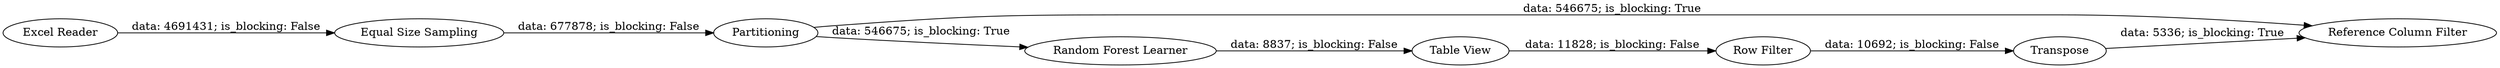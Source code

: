 digraph {
	"-1141330021473724112_1963" [label="Reference Column Filter"]
	"-1141330021473724112_1959" [label=Partitioning]
	"-1141330021473724112_1961" [label="Table View"]
	"-1141330021473724112_15" [label="Equal Size Sampling"]
	"-1141330021473724112_1962" [label="Row Filter"]
	"-1141330021473724112_1964" [label=Transpose]
	"-1141330021473724112_1960" [label="Random Forest Learner"]
	"-1141330021473724112_14" [label="Excel Reader"]
	"-1141330021473724112_1964" -> "-1141330021473724112_1963" [label="data: 5336; is_blocking: True"]
	"-1141330021473724112_1959" -> "-1141330021473724112_1963" [label="data: 546675; is_blocking: True"]
	"-1141330021473724112_1960" -> "-1141330021473724112_1961" [label="data: 8837; is_blocking: False"]
	"-1141330021473724112_15" -> "-1141330021473724112_1959" [label="data: 677878; is_blocking: False"]
	"-1141330021473724112_1959" -> "-1141330021473724112_1960" [label="data: 546675; is_blocking: True"]
	"-1141330021473724112_1961" -> "-1141330021473724112_1962" [label="data: 11828; is_blocking: False"]
	"-1141330021473724112_1962" -> "-1141330021473724112_1964" [label="data: 10692; is_blocking: False"]
	"-1141330021473724112_14" -> "-1141330021473724112_15" [label="data: 4691431; is_blocking: False"]
	rankdir=LR
}
